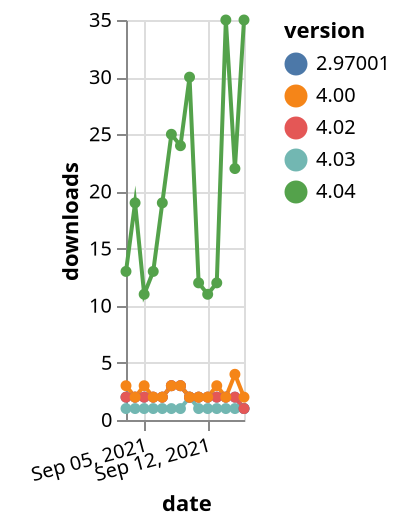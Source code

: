 {"$schema": "https://vega.github.io/schema/vega-lite/v5.json", "description": "A simple bar chart with embedded data.", "data": {"values": [{"date": "2021-09-03", "total": 355, "delta": 1, "version": "4.03"}, {"date": "2021-09-04", "total": 356, "delta": 1, "version": "4.03"}, {"date": "2021-09-05", "total": 357, "delta": 1, "version": "4.03"}, {"date": "2021-09-06", "total": 358, "delta": 1, "version": "4.03"}, {"date": "2021-09-07", "total": 359, "delta": 1, "version": "4.03"}, {"date": "2021-09-08", "total": 360, "delta": 1, "version": "4.03"}, {"date": "2021-09-09", "total": 361, "delta": 1, "version": "4.03"}, {"date": "2021-09-10", "total": 363, "delta": 2, "version": "4.03"}, {"date": "2021-09-11", "total": 364, "delta": 1, "version": "4.03"}, {"date": "2021-09-12", "total": 365, "delta": 1, "version": "4.03"}, {"date": "2021-09-13", "total": 366, "delta": 1, "version": "4.03"}, {"date": "2021-09-14", "total": 367, "delta": 1, "version": "4.03"}, {"date": "2021-09-15", "total": 368, "delta": 1, "version": "4.03"}, {"date": "2021-09-16", "total": 369, "delta": 1, "version": "4.03"}, {"date": "2021-09-03", "total": 2309, "delta": 2, "version": "2.97001"}, {"date": "2021-09-04", "total": 2311, "delta": 2, "version": "2.97001"}, {"date": "2021-09-05", "total": 2313, "delta": 2, "version": "2.97001"}, {"date": "2021-09-06", "total": 2315, "delta": 2, "version": "2.97001"}, {"date": "2021-09-07", "total": 2317, "delta": 2, "version": "2.97001"}, {"date": "2021-09-08", "total": 2320, "delta": 3, "version": "2.97001"}, {"date": "2021-09-09", "total": 2323, "delta": 3, "version": "2.97001"}, {"date": "2021-09-10", "total": 2325, "delta": 2, "version": "2.97001"}, {"date": "2021-09-11", "total": 2327, "delta": 2, "version": "2.97001"}, {"date": "2021-09-12", "total": 2329, "delta": 2, "version": "2.97001"}, {"date": "2021-09-13", "total": 2331, "delta": 2, "version": "2.97001"}, {"date": "2021-09-14", "total": 2333, "delta": 2, "version": "2.97001"}, {"date": "2021-09-15", "total": 2335, "delta": 2, "version": "2.97001"}, {"date": "2021-09-16", "total": 2336, "delta": 1, "version": "2.97001"}, {"date": "2021-09-03", "total": 22118, "delta": 13, "version": "4.04"}, {"date": "2021-09-04", "total": 22137, "delta": 19, "version": "4.04"}, {"date": "2021-09-05", "total": 22148, "delta": 11, "version": "4.04"}, {"date": "2021-09-06", "total": 22161, "delta": 13, "version": "4.04"}, {"date": "2021-09-07", "total": 22180, "delta": 19, "version": "4.04"}, {"date": "2021-09-08", "total": 22205, "delta": 25, "version": "4.04"}, {"date": "2021-09-09", "total": 22229, "delta": 24, "version": "4.04"}, {"date": "2021-09-10", "total": 22259, "delta": 30, "version": "4.04"}, {"date": "2021-09-11", "total": 22271, "delta": 12, "version": "4.04"}, {"date": "2021-09-12", "total": 22282, "delta": 11, "version": "4.04"}, {"date": "2021-09-13", "total": 22294, "delta": 12, "version": "4.04"}, {"date": "2021-09-14", "total": 22329, "delta": 35, "version": "4.04"}, {"date": "2021-09-15", "total": 22351, "delta": 22, "version": "4.04"}, {"date": "2021-09-16", "total": 22386, "delta": 35, "version": "4.04"}, {"date": "2021-09-03", "total": 3344, "delta": 2, "version": "4.02"}, {"date": "2021-09-04", "total": 3346, "delta": 2, "version": "4.02"}, {"date": "2021-09-05", "total": 3348, "delta": 2, "version": "4.02"}, {"date": "2021-09-06", "total": 3350, "delta": 2, "version": "4.02"}, {"date": "2021-09-07", "total": 3352, "delta": 2, "version": "4.02"}, {"date": "2021-09-08", "total": 3355, "delta": 3, "version": "4.02"}, {"date": "2021-09-09", "total": 3358, "delta": 3, "version": "4.02"}, {"date": "2021-09-10", "total": 3360, "delta": 2, "version": "4.02"}, {"date": "2021-09-11", "total": 3362, "delta": 2, "version": "4.02"}, {"date": "2021-09-12", "total": 3364, "delta": 2, "version": "4.02"}, {"date": "2021-09-13", "total": 3366, "delta": 2, "version": "4.02"}, {"date": "2021-09-14", "total": 3368, "delta": 2, "version": "4.02"}, {"date": "2021-09-15", "total": 3370, "delta": 2, "version": "4.02"}, {"date": "2021-09-16", "total": 3371, "delta": 1, "version": "4.02"}, {"date": "2021-09-03", "total": 6420, "delta": 3, "version": "4.00"}, {"date": "2021-09-04", "total": 6422, "delta": 2, "version": "4.00"}, {"date": "2021-09-05", "total": 6425, "delta": 3, "version": "4.00"}, {"date": "2021-09-06", "total": 6427, "delta": 2, "version": "4.00"}, {"date": "2021-09-07", "total": 6429, "delta": 2, "version": "4.00"}, {"date": "2021-09-08", "total": 6432, "delta": 3, "version": "4.00"}, {"date": "2021-09-09", "total": 6435, "delta": 3, "version": "4.00"}, {"date": "2021-09-10", "total": 6437, "delta": 2, "version": "4.00"}, {"date": "2021-09-11", "total": 6439, "delta": 2, "version": "4.00"}, {"date": "2021-09-12", "total": 6441, "delta": 2, "version": "4.00"}, {"date": "2021-09-13", "total": 6444, "delta": 3, "version": "4.00"}, {"date": "2021-09-14", "total": 6446, "delta": 2, "version": "4.00"}, {"date": "2021-09-15", "total": 6450, "delta": 4, "version": "4.00"}, {"date": "2021-09-16", "total": 6452, "delta": 2, "version": "4.00"}]}, "width": "container", "mark": {"type": "line", "point": {"filled": true}}, "encoding": {"x": {"field": "date", "type": "temporal", "timeUnit": "yearmonthdate", "title": "date", "axis": {"labelAngle": -15}}, "y": {"field": "delta", "type": "quantitative", "title": "downloads"}, "color": {"field": "version", "type": "nominal"}, "tooltip": {"field": "delta"}}}